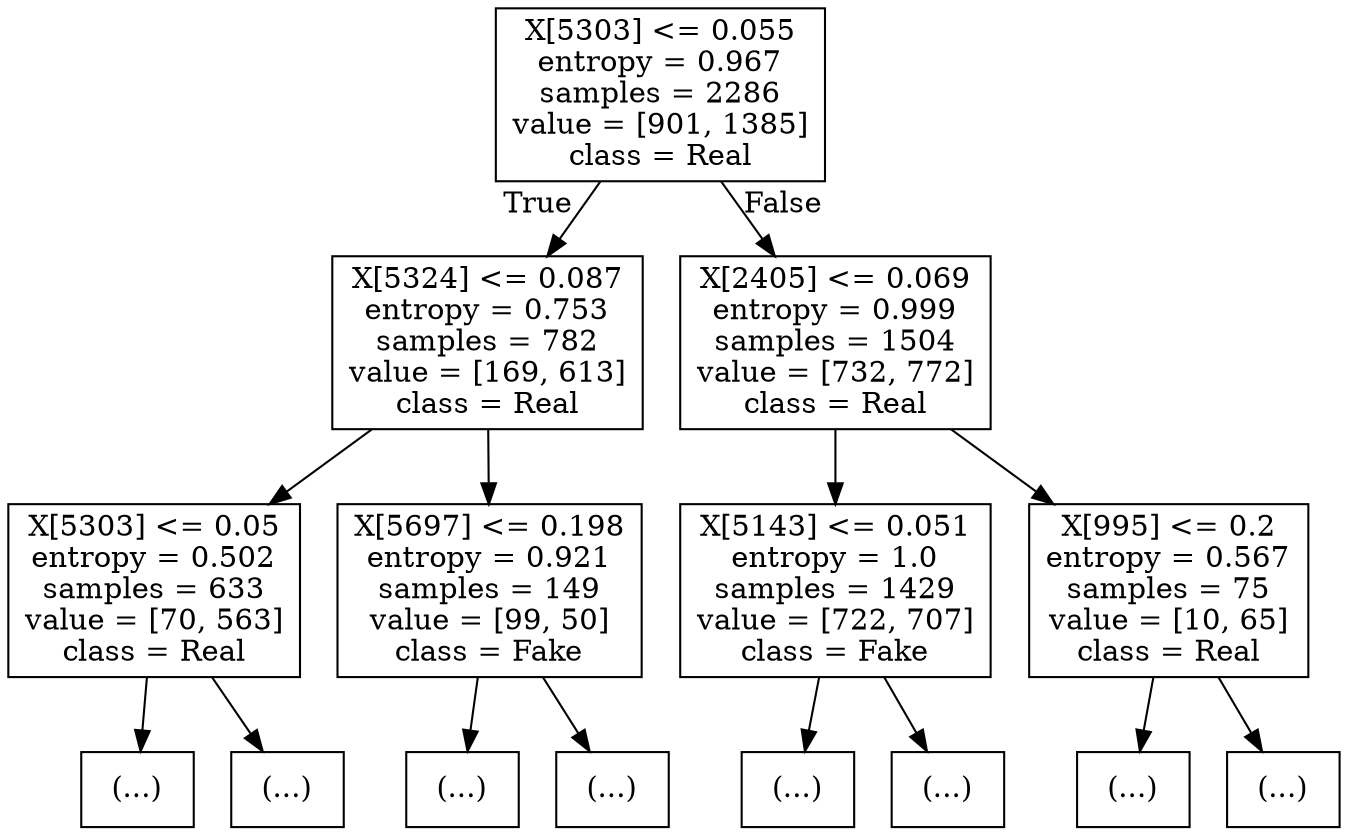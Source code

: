 digraph Tree {
node [shape=box] ;
0 [label="X[5303] <= 0.055\nentropy = 0.967\nsamples = 2286\nvalue = [901, 1385]\nclass = Real"] ;
1 [label="X[5324] <= 0.087\nentropy = 0.753\nsamples = 782\nvalue = [169, 613]\nclass = Real"] ;
0 -> 1 [labeldistance=2.5, labelangle=45, headlabel="True"] ;
2 [label="X[5303] <= 0.05\nentropy = 0.502\nsamples = 633\nvalue = [70, 563]\nclass = Real"] ;
1 -> 2 ;
3 [label="(...)"] ;
2 -> 3 ;
30 [label="(...)"] ;
2 -> 30 ;
123 [label="X[5697] <= 0.198\nentropy = 0.921\nsamples = 149\nvalue = [99, 50]\nclass = Fake"] ;
1 -> 123 ;
124 [label="(...)"] ;
123 -> 124 ;
201 [label="(...)"] ;
123 -> 201 ;
204 [label="X[2405] <= 0.069\nentropy = 0.999\nsamples = 1504\nvalue = [732, 772]\nclass = Real"] ;
0 -> 204 [labeldistance=2.5, labelangle=-45, headlabel="False"] ;
205 [label="X[5143] <= 0.051\nentropy = 1.0\nsamples = 1429\nvalue = [722, 707]\nclass = Fake"] ;
204 -> 205 ;
206 [label="(...)"] ;
205 -> 206 ;
581 [label="(...)"] ;
205 -> 581 ;
664 [label="X[995] <= 0.2\nentropy = 0.567\nsamples = 75\nvalue = [10, 65]\nclass = Real"] ;
204 -> 664 ;
665 [label="(...)"] ;
664 -> 665 ;
666 [label="(...)"] ;
664 -> 666 ;
}